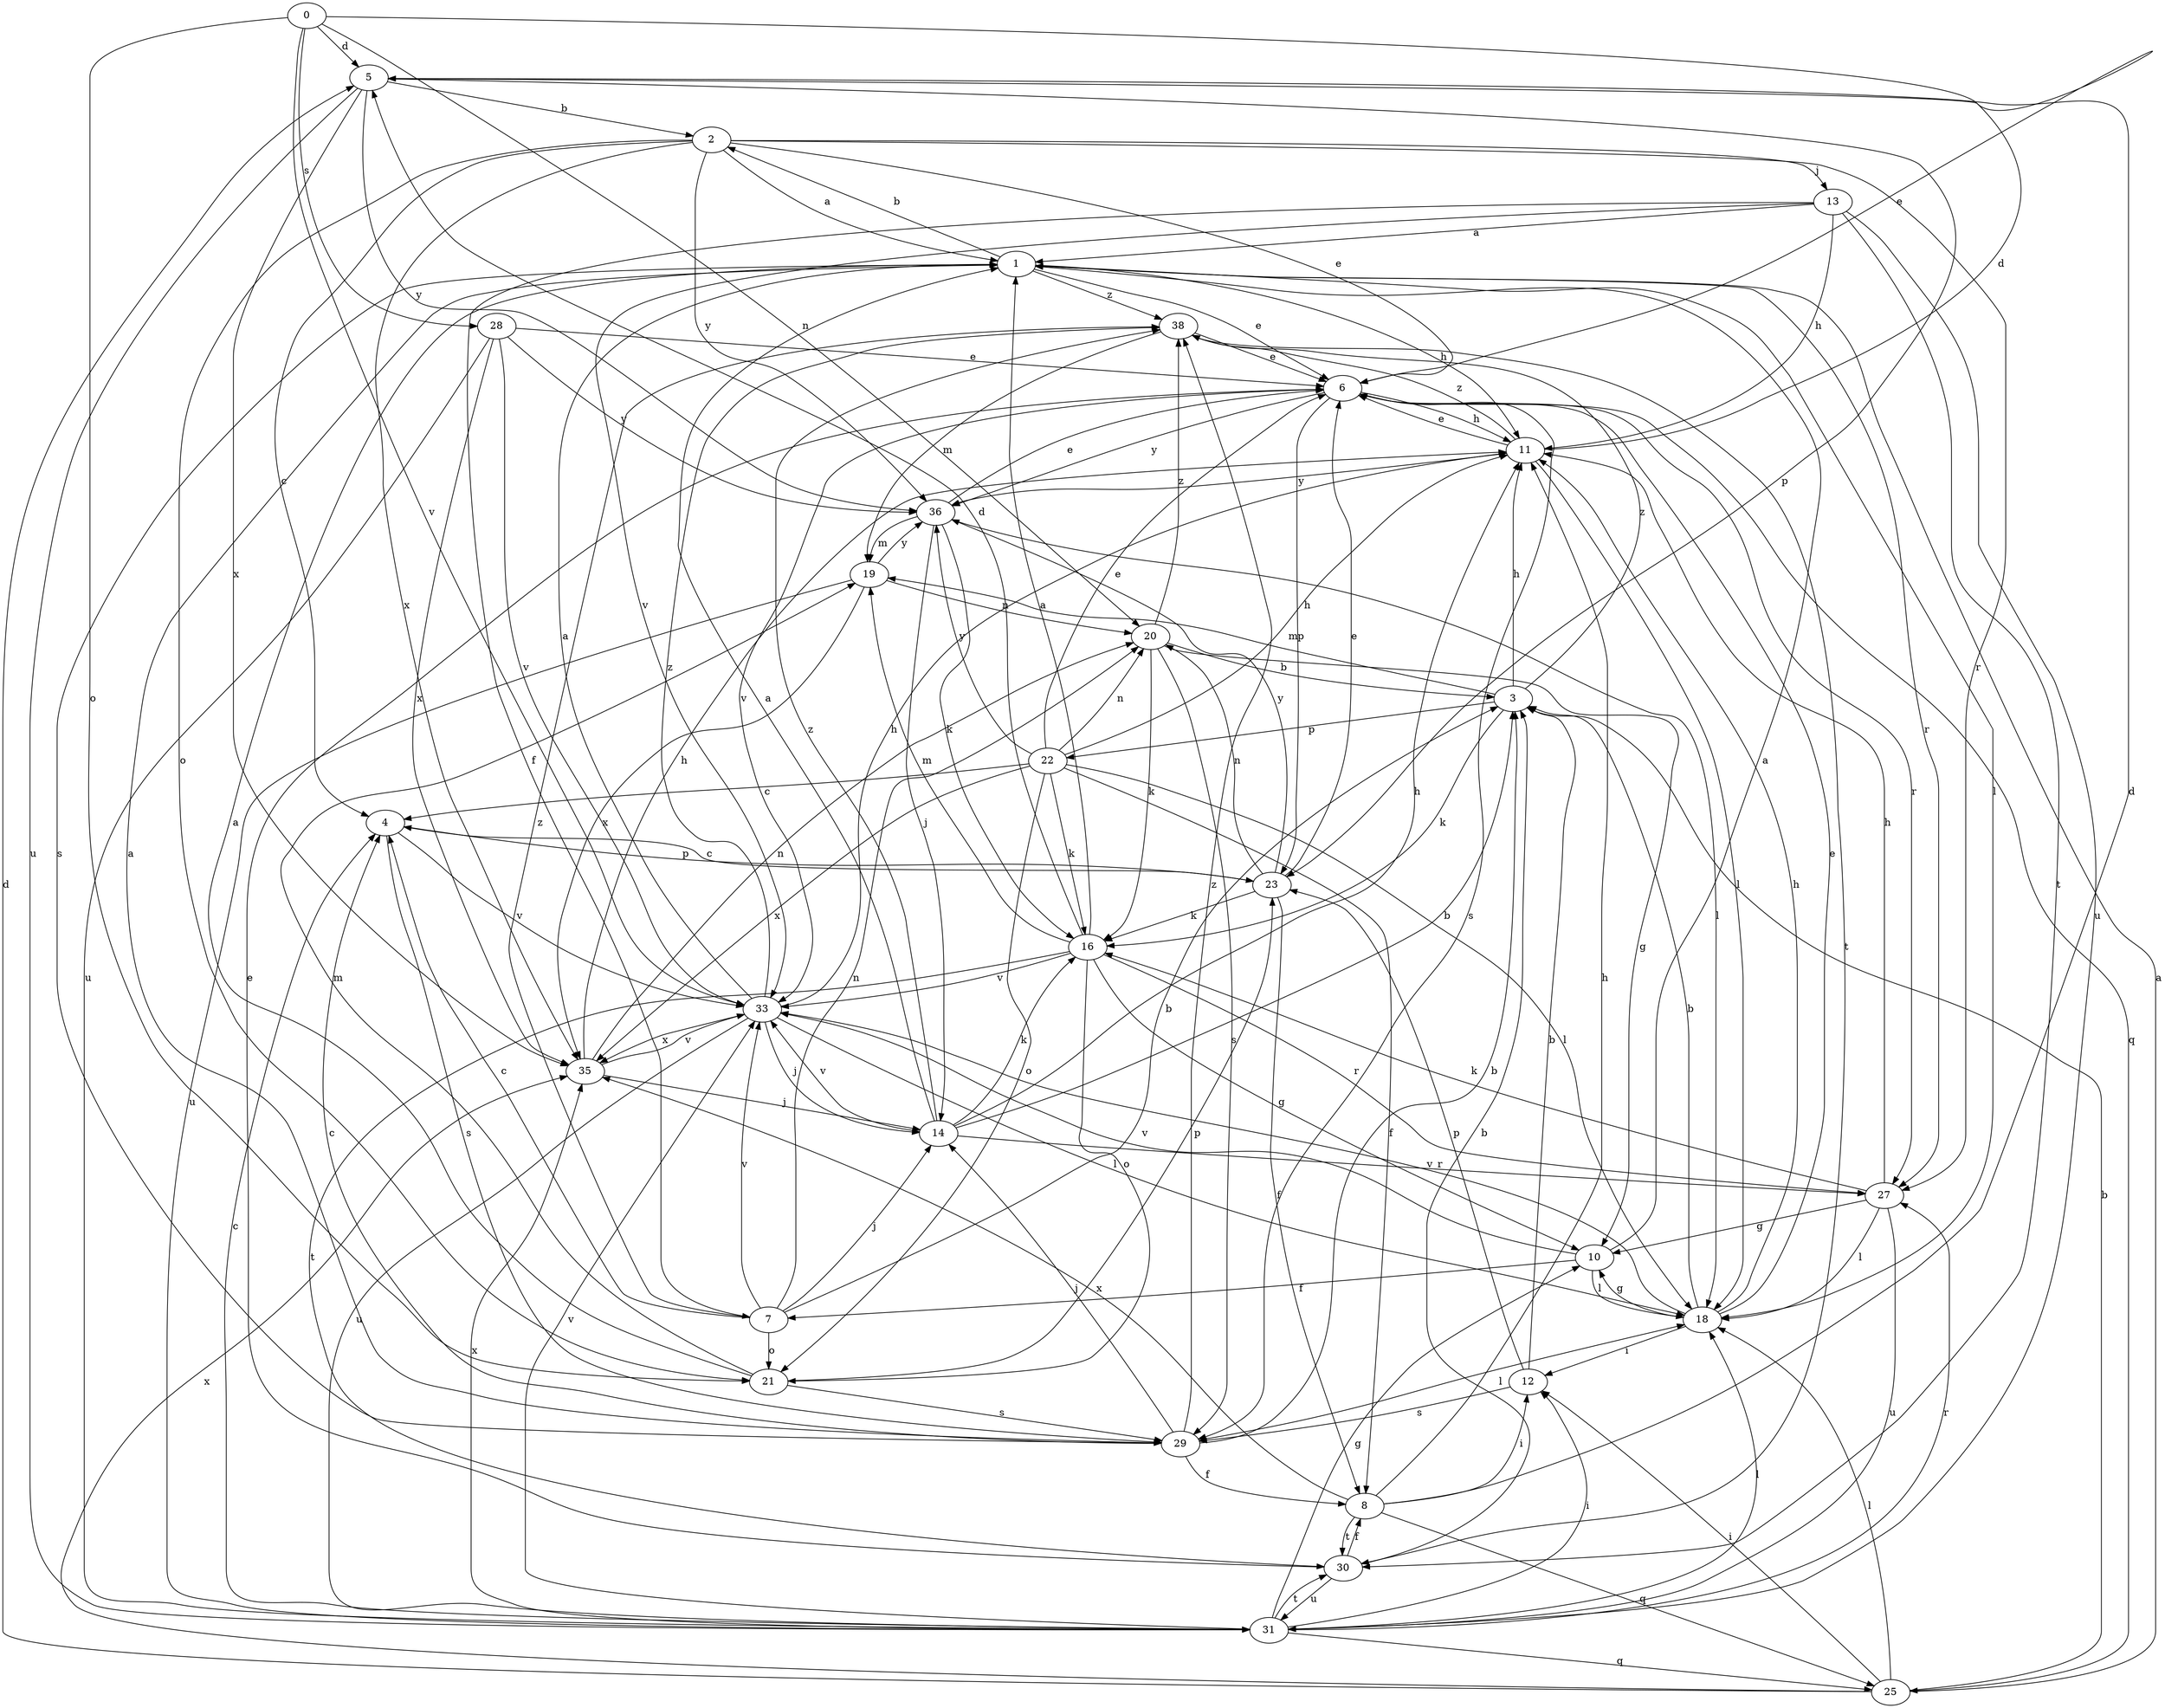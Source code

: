 strict digraph  {
0;
1;
2;
3;
4;
5;
6;
7;
8;
10;
11;
12;
13;
14;
16;
18;
19;
20;
21;
22;
23;
25;
27;
28;
29;
30;
31;
33;
35;
36;
38;
0 -> 5  [label=d];
0 -> 6  [label=e];
0 -> 20  [label=n];
0 -> 21  [label=o];
0 -> 28  [label=s];
0 -> 33  [label=v];
1 -> 2  [label=b];
1 -> 6  [label=e];
1 -> 11  [label=h];
1 -> 18  [label=l];
1 -> 27  [label=r];
1 -> 29  [label=s];
1 -> 38  [label=z];
2 -> 1  [label=a];
2 -> 4  [label=c];
2 -> 6  [label=e];
2 -> 13  [label=j];
2 -> 21  [label=o];
2 -> 27  [label=r];
2 -> 35  [label=x];
2 -> 36  [label=y];
3 -> 11  [label=h];
3 -> 16  [label=k];
3 -> 19  [label=m];
3 -> 22  [label=p];
3 -> 38  [label=z];
4 -> 23  [label=p];
4 -> 29  [label=s];
4 -> 33  [label=v];
5 -> 2  [label=b];
5 -> 23  [label=p];
5 -> 31  [label=u];
5 -> 35  [label=x];
5 -> 36  [label=y];
6 -> 11  [label=h];
6 -> 23  [label=p];
6 -> 25  [label=q];
6 -> 27  [label=r];
6 -> 29  [label=s];
6 -> 33  [label=v];
6 -> 36  [label=y];
7 -> 3  [label=b];
7 -> 4  [label=c];
7 -> 14  [label=j];
7 -> 20  [label=n];
7 -> 21  [label=o];
7 -> 33  [label=v];
7 -> 38  [label=z];
8 -> 5  [label=d];
8 -> 11  [label=h];
8 -> 12  [label=i];
8 -> 25  [label=q];
8 -> 30  [label=t];
8 -> 35  [label=x];
10 -> 1  [label=a];
10 -> 7  [label=f];
10 -> 18  [label=l];
10 -> 33  [label=v];
11 -> 5  [label=d];
11 -> 6  [label=e];
11 -> 18  [label=l];
11 -> 36  [label=y];
11 -> 38  [label=z];
12 -> 3  [label=b];
12 -> 23  [label=p];
12 -> 29  [label=s];
13 -> 1  [label=a];
13 -> 7  [label=f];
13 -> 11  [label=h];
13 -> 30  [label=t];
13 -> 31  [label=u];
13 -> 33  [label=v];
14 -> 1  [label=a];
14 -> 3  [label=b];
14 -> 11  [label=h];
14 -> 16  [label=k];
14 -> 27  [label=r];
14 -> 33  [label=v];
14 -> 38  [label=z];
16 -> 1  [label=a];
16 -> 5  [label=d];
16 -> 10  [label=g];
16 -> 19  [label=m];
16 -> 21  [label=o];
16 -> 27  [label=r];
16 -> 30  [label=t];
16 -> 33  [label=v];
18 -> 3  [label=b];
18 -> 6  [label=e];
18 -> 10  [label=g];
18 -> 11  [label=h];
18 -> 12  [label=i];
18 -> 33  [label=v];
19 -> 20  [label=n];
19 -> 31  [label=u];
19 -> 35  [label=x];
19 -> 36  [label=y];
20 -> 3  [label=b];
20 -> 10  [label=g];
20 -> 16  [label=k];
20 -> 29  [label=s];
20 -> 38  [label=z];
21 -> 1  [label=a];
21 -> 19  [label=m];
21 -> 23  [label=p];
21 -> 29  [label=s];
22 -> 4  [label=c];
22 -> 6  [label=e];
22 -> 8  [label=f];
22 -> 11  [label=h];
22 -> 16  [label=k];
22 -> 18  [label=l];
22 -> 20  [label=n];
22 -> 21  [label=o];
22 -> 35  [label=x];
22 -> 36  [label=y];
23 -> 4  [label=c];
23 -> 6  [label=e];
23 -> 8  [label=f];
23 -> 16  [label=k];
23 -> 20  [label=n];
23 -> 36  [label=y];
25 -> 1  [label=a];
25 -> 3  [label=b];
25 -> 5  [label=d];
25 -> 12  [label=i];
25 -> 18  [label=l];
25 -> 35  [label=x];
27 -> 10  [label=g];
27 -> 11  [label=h];
27 -> 16  [label=k];
27 -> 18  [label=l];
27 -> 31  [label=u];
28 -> 6  [label=e];
28 -> 31  [label=u];
28 -> 33  [label=v];
28 -> 35  [label=x];
28 -> 36  [label=y];
29 -> 1  [label=a];
29 -> 3  [label=b];
29 -> 4  [label=c];
29 -> 8  [label=f];
29 -> 14  [label=j];
29 -> 18  [label=l];
29 -> 38  [label=z];
30 -> 3  [label=b];
30 -> 6  [label=e];
30 -> 8  [label=f];
30 -> 31  [label=u];
31 -> 4  [label=c];
31 -> 10  [label=g];
31 -> 12  [label=i];
31 -> 18  [label=l];
31 -> 25  [label=q];
31 -> 27  [label=r];
31 -> 30  [label=t];
31 -> 33  [label=v];
31 -> 35  [label=x];
33 -> 1  [label=a];
33 -> 11  [label=h];
33 -> 14  [label=j];
33 -> 18  [label=l];
33 -> 31  [label=u];
33 -> 35  [label=x];
33 -> 38  [label=z];
35 -> 11  [label=h];
35 -> 14  [label=j];
35 -> 20  [label=n];
35 -> 33  [label=v];
36 -> 6  [label=e];
36 -> 14  [label=j];
36 -> 16  [label=k];
36 -> 18  [label=l];
36 -> 19  [label=m];
38 -> 6  [label=e];
38 -> 19  [label=m];
38 -> 30  [label=t];
}
